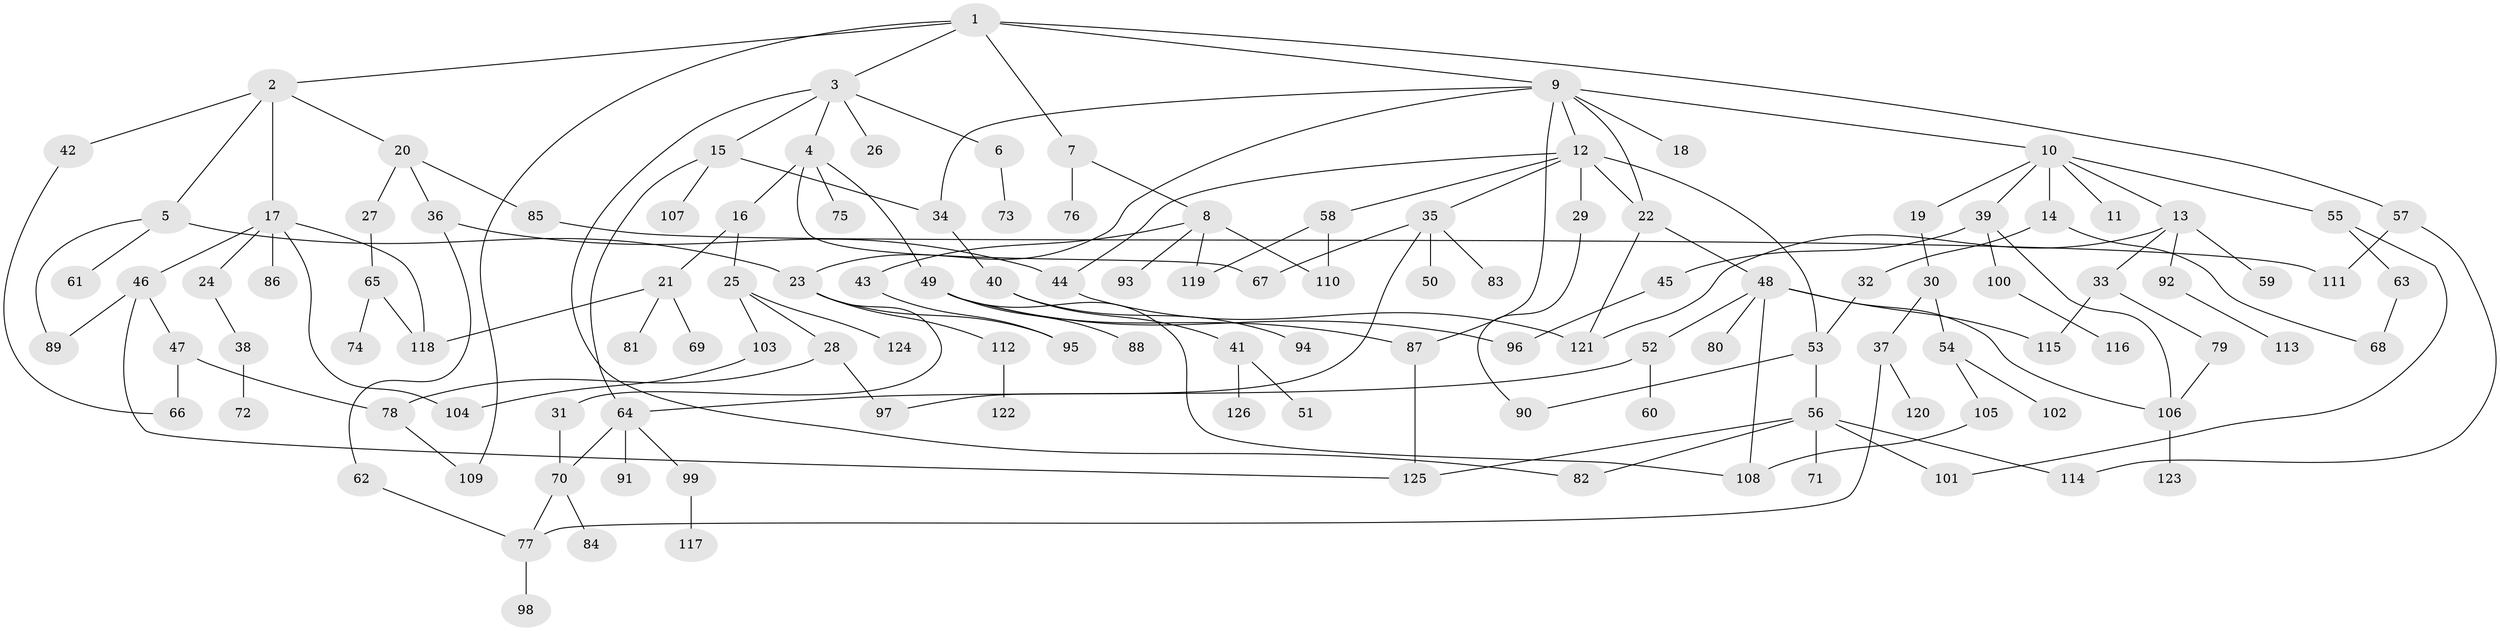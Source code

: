 // Generated by graph-tools (version 1.1) at 2025/10/02/27/25 16:10:55]
// undirected, 126 vertices, 163 edges
graph export_dot {
graph [start="1"]
  node [color=gray90,style=filled];
  1;
  2;
  3;
  4;
  5;
  6;
  7;
  8;
  9;
  10;
  11;
  12;
  13;
  14;
  15;
  16;
  17;
  18;
  19;
  20;
  21;
  22;
  23;
  24;
  25;
  26;
  27;
  28;
  29;
  30;
  31;
  32;
  33;
  34;
  35;
  36;
  37;
  38;
  39;
  40;
  41;
  42;
  43;
  44;
  45;
  46;
  47;
  48;
  49;
  50;
  51;
  52;
  53;
  54;
  55;
  56;
  57;
  58;
  59;
  60;
  61;
  62;
  63;
  64;
  65;
  66;
  67;
  68;
  69;
  70;
  71;
  72;
  73;
  74;
  75;
  76;
  77;
  78;
  79;
  80;
  81;
  82;
  83;
  84;
  85;
  86;
  87;
  88;
  89;
  90;
  91;
  92;
  93;
  94;
  95;
  96;
  97;
  98;
  99;
  100;
  101;
  102;
  103;
  104;
  105;
  106;
  107;
  108;
  109;
  110;
  111;
  112;
  113;
  114;
  115;
  116;
  117;
  118;
  119;
  120;
  121;
  122;
  123;
  124;
  125;
  126;
  1 -- 2;
  1 -- 3;
  1 -- 7;
  1 -- 9;
  1 -- 57;
  1 -- 109;
  2 -- 5;
  2 -- 17;
  2 -- 20;
  2 -- 42;
  3 -- 4;
  3 -- 6;
  3 -- 15;
  3 -- 26;
  3 -- 82;
  4 -- 16;
  4 -- 49;
  4 -- 75;
  4 -- 67;
  5 -- 61;
  5 -- 89;
  5 -- 23;
  6 -- 73;
  7 -- 8;
  7 -- 76;
  8 -- 43;
  8 -- 93;
  8 -- 110;
  8 -- 119;
  9 -- 10;
  9 -- 12;
  9 -- 18;
  9 -- 22;
  9 -- 23;
  9 -- 87;
  9 -- 34;
  10 -- 11;
  10 -- 13;
  10 -- 14;
  10 -- 19;
  10 -- 39;
  10 -- 55;
  12 -- 29;
  12 -- 35;
  12 -- 44;
  12 -- 58;
  12 -- 22;
  12 -- 53;
  13 -- 33;
  13 -- 59;
  13 -- 92;
  13 -- 121;
  14 -- 32;
  14 -- 68;
  15 -- 34;
  15 -- 64;
  15 -- 107;
  16 -- 21;
  16 -- 25;
  17 -- 24;
  17 -- 46;
  17 -- 86;
  17 -- 104;
  17 -- 118;
  19 -- 30;
  20 -- 27;
  20 -- 36;
  20 -- 85;
  21 -- 69;
  21 -- 81;
  21 -- 118;
  22 -- 48;
  22 -- 121;
  23 -- 31;
  23 -- 112;
  23 -- 95;
  24 -- 38;
  25 -- 28;
  25 -- 103;
  25 -- 124;
  27 -- 65;
  28 -- 78;
  28 -- 97;
  29 -- 90;
  30 -- 37;
  30 -- 54;
  31 -- 70;
  32 -- 53;
  33 -- 79;
  33 -- 115;
  34 -- 40;
  35 -- 50;
  35 -- 67;
  35 -- 83;
  35 -- 97;
  36 -- 62;
  36 -- 44;
  37 -- 120;
  37 -- 77;
  38 -- 72;
  39 -- 45;
  39 -- 100;
  39 -- 106;
  40 -- 41;
  40 -- 94;
  41 -- 51;
  41 -- 126;
  42 -- 66;
  43 -- 95;
  44 -- 121;
  45 -- 96;
  46 -- 47;
  46 -- 89;
  46 -- 125;
  47 -- 66;
  47 -- 78;
  48 -- 52;
  48 -- 80;
  48 -- 115;
  48 -- 108;
  48 -- 106;
  49 -- 88;
  49 -- 108;
  49 -- 87;
  49 -- 96;
  52 -- 60;
  52 -- 64;
  53 -- 56;
  53 -- 90;
  54 -- 102;
  54 -- 105;
  55 -- 63;
  55 -- 101;
  56 -- 71;
  56 -- 101;
  56 -- 114;
  56 -- 125;
  56 -- 82;
  57 -- 111;
  57 -- 114;
  58 -- 110;
  58 -- 119;
  62 -- 77;
  63 -- 68;
  64 -- 91;
  64 -- 99;
  64 -- 70;
  65 -- 74;
  65 -- 118;
  70 -- 77;
  70 -- 84;
  77 -- 98;
  78 -- 109;
  79 -- 106;
  85 -- 111;
  87 -- 125;
  92 -- 113;
  99 -- 117;
  100 -- 116;
  103 -- 104;
  105 -- 108;
  106 -- 123;
  112 -- 122;
}
